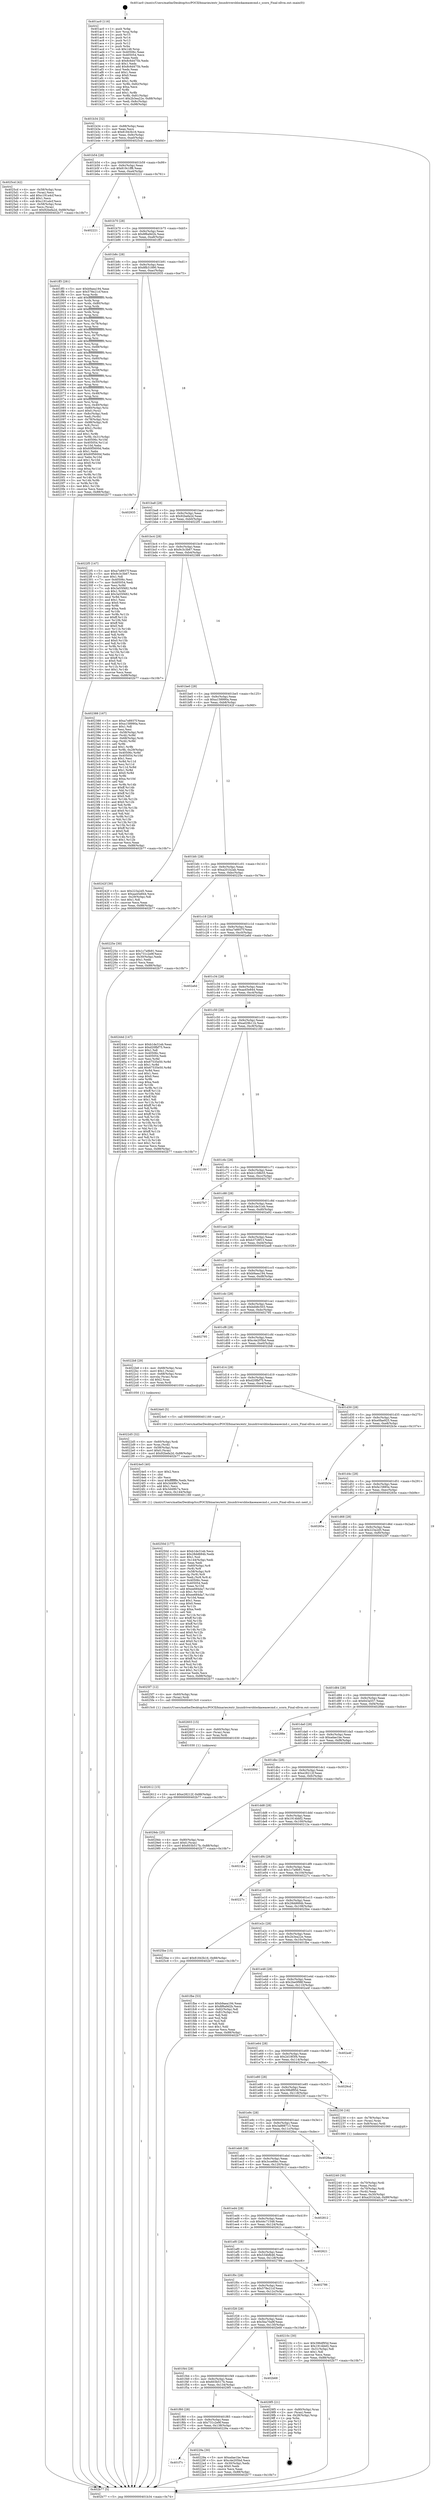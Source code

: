 digraph "0x401ac0" {
  label = "0x401ac0 (/mnt/c/Users/mathe/Desktop/tcc/POCII/binaries/extr_linuxdriversblockaoeaoecmd.c_scorn_Final-ollvm.out::main(0))"
  labelloc = "t"
  node[shape=record]

  Entry [label="",width=0.3,height=0.3,shape=circle,fillcolor=black,style=filled]
  "0x401b34" [label="{
     0x401b34 [32]\l
     | [instrs]\l
     &nbsp;&nbsp;0x401b34 \<+6\>: mov -0x88(%rbp),%eax\l
     &nbsp;&nbsp;0x401b3a \<+2\>: mov %eax,%ecx\l
     &nbsp;&nbsp;0x401b3c \<+6\>: sub $0x81843b16,%ecx\l
     &nbsp;&nbsp;0x401b42 \<+6\>: mov %eax,-0x9c(%rbp)\l
     &nbsp;&nbsp;0x401b48 \<+6\>: mov %ecx,-0xa0(%rbp)\l
     &nbsp;&nbsp;0x401b4e \<+6\>: je 00000000004025cd \<main+0xb0d\>\l
  }"]
  "0x4025cd" [label="{
     0x4025cd [42]\l
     | [instrs]\l
     &nbsp;&nbsp;0x4025cd \<+4\>: mov -0x58(%rbp),%rax\l
     &nbsp;&nbsp;0x4025d1 \<+2\>: mov (%rax),%ecx\l
     &nbsp;&nbsp;0x4025d3 \<+6\>: add $0xc191a4cf,%ecx\l
     &nbsp;&nbsp;0x4025d9 \<+3\>: add $0x1,%ecx\l
     &nbsp;&nbsp;0x4025dc \<+6\>: sub $0xc191a4cf,%ecx\l
     &nbsp;&nbsp;0x4025e2 \<+4\>: mov -0x58(%rbp),%rax\l
     &nbsp;&nbsp;0x4025e6 \<+2\>: mov %ecx,(%rax)\l
     &nbsp;&nbsp;0x4025e8 \<+10\>: movl $0x92befa2d,-0x88(%rbp)\l
     &nbsp;&nbsp;0x4025f2 \<+5\>: jmp 0000000000402b77 \<main+0x10b7\>\l
  }"]
  "0x401b54" [label="{
     0x401b54 [28]\l
     | [instrs]\l
     &nbsp;&nbsp;0x401b54 \<+5\>: jmp 0000000000401b59 \<main+0x99\>\l
     &nbsp;&nbsp;0x401b59 \<+6\>: mov -0x9c(%rbp),%eax\l
     &nbsp;&nbsp;0x401b5f \<+5\>: sub $0x819c1ff8,%eax\l
     &nbsp;&nbsp;0x401b64 \<+6\>: mov %eax,-0xa4(%rbp)\l
     &nbsp;&nbsp;0x401b6a \<+6\>: je 0000000000402221 \<main+0x761\>\l
  }"]
  Exit [label="",width=0.3,height=0.3,shape=circle,fillcolor=black,style=filled,peripheries=2]
  "0x402221" [label="{
     0x402221\l
  }", style=dashed]
  "0x401b70" [label="{
     0x401b70 [28]\l
     | [instrs]\l
     &nbsp;&nbsp;0x401b70 \<+5\>: jmp 0000000000401b75 \<main+0xb5\>\l
     &nbsp;&nbsp;0x401b75 \<+6\>: mov -0x9c(%rbp),%eax\l
     &nbsp;&nbsp;0x401b7b \<+5\>: sub $0x8f6a9d2b,%eax\l
     &nbsp;&nbsp;0x401b80 \<+6\>: mov %eax,-0xa8(%rbp)\l
     &nbsp;&nbsp;0x401b86 \<+6\>: je 0000000000401ff3 \<main+0x533\>\l
  }"]
  "0x402612" [label="{
     0x402612 [15]\l
     | [instrs]\l
     &nbsp;&nbsp;0x402612 \<+10\>: movl $0xe28212f,-0x88(%rbp)\l
     &nbsp;&nbsp;0x40261c \<+5\>: jmp 0000000000402b77 \<main+0x10b7\>\l
  }"]
  "0x401ff3" [label="{
     0x401ff3 [281]\l
     | [instrs]\l
     &nbsp;&nbsp;0x401ff3 \<+5\>: mov $0xb9aea194,%eax\l
     &nbsp;&nbsp;0x401ff8 \<+5\>: mov $0x578e21cf,%ecx\l
     &nbsp;&nbsp;0x401ffd \<+3\>: mov %rsp,%rdx\l
     &nbsp;&nbsp;0x402000 \<+4\>: add $0xfffffffffffffff0,%rdx\l
     &nbsp;&nbsp;0x402004 \<+3\>: mov %rdx,%rsp\l
     &nbsp;&nbsp;0x402007 \<+4\>: mov %rdx,-0x80(%rbp)\l
     &nbsp;&nbsp;0x40200b \<+3\>: mov %rsp,%rdx\l
     &nbsp;&nbsp;0x40200e \<+4\>: add $0xfffffffffffffff0,%rdx\l
     &nbsp;&nbsp;0x402012 \<+3\>: mov %rdx,%rsp\l
     &nbsp;&nbsp;0x402015 \<+3\>: mov %rsp,%rsi\l
     &nbsp;&nbsp;0x402018 \<+4\>: add $0xfffffffffffffff0,%rsi\l
     &nbsp;&nbsp;0x40201c \<+3\>: mov %rsi,%rsp\l
     &nbsp;&nbsp;0x40201f \<+4\>: mov %rsi,-0x78(%rbp)\l
     &nbsp;&nbsp;0x402023 \<+3\>: mov %rsp,%rsi\l
     &nbsp;&nbsp;0x402026 \<+4\>: add $0xfffffffffffffff0,%rsi\l
     &nbsp;&nbsp;0x40202a \<+3\>: mov %rsi,%rsp\l
     &nbsp;&nbsp;0x40202d \<+4\>: mov %rsi,-0x70(%rbp)\l
     &nbsp;&nbsp;0x402031 \<+3\>: mov %rsp,%rsi\l
     &nbsp;&nbsp;0x402034 \<+4\>: add $0xfffffffffffffff0,%rsi\l
     &nbsp;&nbsp;0x402038 \<+3\>: mov %rsi,%rsp\l
     &nbsp;&nbsp;0x40203b \<+4\>: mov %rsi,-0x68(%rbp)\l
     &nbsp;&nbsp;0x40203f \<+3\>: mov %rsp,%rsi\l
     &nbsp;&nbsp;0x402042 \<+4\>: add $0xfffffffffffffff0,%rsi\l
     &nbsp;&nbsp;0x402046 \<+3\>: mov %rsi,%rsp\l
     &nbsp;&nbsp;0x402049 \<+4\>: mov %rsi,-0x60(%rbp)\l
     &nbsp;&nbsp;0x40204d \<+3\>: mov %rsp,%rsi\l
     &nbsp;&nbsp;0x402050 \<+4\>: add $0xfffffffffffffff0,%rsi\l
     &nbsp;&nbsp;0x402054 \<+3\>: mov %rsi,%rsp\l
     &nbsp;&nbsp;0x402057 \<+4\>: mov %rsi,-0x58(%rbp)\l
     &nbsp;&nbsp;0x40205b \<+3\>: mov %rsp,%rsi\l
     &nbsp;&nbsp;0x40205e \<+4\>: add $0xfffffffffffffff0,%rsi\l
     &nbsp;&nbsp;0x402062 \<+3\>: mov %rsi,%rsp\l
     &nbsp;&nbsp;0x402065 \<+4\>: mov %rsi,-0x50(%rbp)\l
     &nbsp;&nbsp;0x402069 \<+3\>: mov %rsp,%rsi\l
     &nbsp;&nbsp;0x40206c \<+4\>: add $0xfffffffffffffff0,%rsi\l
     &nbsp;&nbsp;0x402070 \<+3\>: mov %rsi,%rsp\l
     &nbsp;&nbsp;0x402073 \<+4\>: mov %rsi,-0x48(%rbp)\l
     &nbsp;&nbsp;0x402077 \<+3\>: mov %rsp,%rsi\l
     &nbsp;&nbsp;0x40207a \<+4\>: add $0xfffffffffffffff0,%rsi\l
     &nbsp;&nbsp;0x40207e \<+3\>: mov %rsi,%rsp\l
     &nbsp;&nbsp;0x402081 \<+4\>: mov %rsi,-0x40(%rbp)\l
     &nbsp;&nbsp;0x402085 \<+4\>: mov -0x80(%rbp),%rsi\l
     &nbsp;&nbsp;0x402089 \<+6\>: movl $0x0,(%rsi)\l
     &nbsp;&nbsp;0x40208f \<+6\>: mov -0x8c(%rbp),%edi\l
     &nbsp;&nbsp;0x402095 \<+2\>: mov %edi,(%rdx)\l
     &nbsp;&nbsp;0x402097 \<+4\>: mov -0x78(%rbp),%rsi\l
     &nbsp;&nbsp;0x40209b \<+7\>: mov -0x98(%rbp),%r8\l
     &nbsp;&nbsp;0x4020a2 \<+3\>: mov %r8,(%rsi)\l
     &nbsp;&nbsp;0x4020a5 \<+3\>: cmpl $0x2,(%rdx)\l
     &nbsp;&nbsp;0x4020a8 \<+4\>: setne %r9b\l
     &nbsp;&nbsp;0x4020ac \<+4\>: and $0x1,%r9b\l
     &nbsp;&nbsp;0x4020b0 \<+4\>: mov %r9b,-0x31(%rbp)\l
     &nbsp;&nbsp;0x4020b4 \<+8\>: mov 0x40506c,%r10d\l
     &nbsp;&nbsp;0x4020bc \<+8\>: mov 0x405054,%r11d\l
     &nbsp;&nbsp;0x4020c4 \<+3\>: mov %r10d,%ebx\l
     &nbsp;&nbsp;0x4020c7 \<+6\>: sub $0x60f5600d,%ebx\l
     &nbsp;&nbsp;0x4020cd \<+3\>: sub $0x1,%ebx\l
     &nbsp;&nbsp;0x4020d0 \<+6\>: add $0x60f5600d,%ebx\l
     &nbsp;&nbsp;0x4020d6 \<+4\>: imul %ebx,%r10d\l
     &nbsp;&nbsp;0x4020da \<+4\>: and $0x1,%r10d\l
     &nbsp;&nbsp;0x4020de \<+4\>: cmp $0x0,%r10d\l
     &nbsp;&nbsp;0x4020e2 \<+4\>: sete %r9b\l
     &nbsp;&nbsp;0x4020e6 \<+4\>: cmp $0xa,%r11d\l
     &nbsp;&nbsp;0x4020ea \<+4\>: setl %r14b\l
     &nbsp;&nbsp;0x4020ee \<+3\>: mov %r9b,%r15b\l
     &nbsp;&nbsp;0x4020f1 \<+3\>: and %r14b,%r15b\l
     &nbsp;&nbsp;0x4020f4 \<+3\>: xor %r14b,%r9b\l
     &nbsp;&nbsp;0x4020f7 \<+3\>: or %r9b,%r15b\l
     &nbsp;&nbsp;0x4020fa \<+4\>: test $0x1,%r15b\l
     &nbsp;&nbsp;0x4020fe \<+3\>: cmovne %ecx,%eax\l
     &nbsp;&nbsp;0x402101 \<+6\>: mov %eax,-0x88(%rbp)\l
     &nbsp;&nbsp;0x402107 \<+5\>: jmp 0000000000402b77 \<main+0x10b7\>\l
  }"]
  "0x401b8c" [label="{
     0x401b8c [28]\l
     | [instrs]\l
     &nbsp;&nbsp;0x401b8c \<+5\>: jmp 0000000000401b91 \<main+0xd1\>\l
     &nbsp;&nbsp;0x401b91 \<+6\>: mov -0x9c(%rbp),%eax\l
     &nbsp;&nbsp;0x401b97 \<+5\>: sub $0x8fb31890,%eax\l
     &nbsp;&nbsp;0x401b9c \<+6\>: mov %eax,-0xac(%rbp)\l
     &nbsp;&nbsp;0x401ba2 \<+6\>: je 0000000000402935 \<main+0xe75\>\l
  }"]
  "0x402603" [label="{
     0x402603 [15]\l
     | [instrs]\l
     &nbsp;&nbsp;0x402603 \<+4\>: mov -0x60(%rbp),%rax\l
     &nbsp;&nbsp;0x402607 \<+3\>: mov (%rax),%rax\l
     &nbsp;&nbsp;0x40260a \<+3\>: mov %rax,%rdi\l
     &nbsp;&nbsp;0x40260d \<+5\>: call 0000000000401030 \<free@plt\>\l
     | [calls]\l
     &nbsp;&nbsp;0x401030 \{1\} (unknown)\l
  }"]
  "0x402935" [label="{
     0x402935\l
  }", style=dashed]
  "0x401ba8" [label="{
     0x401ba8 [28]\l
     | [instrs]\l
     &nbsp;&nbsp;0x401ba8 \<+5\>: jmp 0000000000401bad \<main+0xed\>\l
     &nbsp;&nbsp;0x401bad \<+6\>: mov -0x9c(%rbp),%eax\l
     &nbsp;&nbsp;0x401bb3 \<+5\>: sub $0x92befa2d,%eax\l
     &nbsp;&nbsp;0x401bb8 \<+6\>: mov %eax,-0xb0(%rbp)\l
     &nbsp;&nbsp;0x401bbe \<+6\>: je 00000000004022f5 \<main+0x835\>\l
  }"]
  "0x40250d" [label="{
     0x40250d [177]\l
     | [instrs]\l
     &nbsp;&nbsp;0x40250d \<+5\>: mov $0xb1de31eb,%ecx\l
     &nbsp;&nbsp;0x402512 \<+5\>: mov $0x28dd684b,%edx\l
     &nbsp;&nbsp;0x402517 \<+3\>: mov $0x1,%sil\l
     &nbsp;&nbsp;0x40251a \<+6\>: mov -0x144(%rbp),%edi\l
     &nbsp;&nbsp;0x402520 \<+3\>: imul %eax,%edi\l
     &nbsp;&nbsp;0x402523 \<+4\>: mov -0x60(%rbp),%r8\l
     &nbsp;&nbsp;0x402527 \<+3\>: mov (%r8),%r8\l
     &nbsp;&nbsp;0x40252a \<+4\>: mov -0x58(%rbp),%r9\l
     &nbsp;&nbsp;0x40252e \<+3\>: movslq (%r9),%r9\l
     &nbsp;&nbsp;0x402531 \<+4\>: mov %edi,(%r8,%r9,4)\l
     &nbsp;&nbsp;0x402535 \<+7\>: mov 0x40506c,%eax\l
     &nbsp;&nbsp;0x40253c \<+7\>: mov 0x405054,%edi\l
     &nbsp;&nbsp;0x402543 \<+3\>: mov %eax,%r10d\l
     &nbsp;&nbsp;0x402546 \<+7\>: add $0xee684da7,%r10d\l
     &nbsp;&nbsp;0x40254d \<+4\>: sub $0x1,%r10d\l
     &nbsp;&nbsp;0x402551 \<+7\>: sub $0xee684da7,%r10d\l
     &nbsp;&nbsp;0x402558 \<+4\>: imul %r10d,%eax\l
     &nbsp;&nbsp;0x40255c \<+3\>: and $0x1,%eax\l
     &nbsp;&nbsp;0x40255f \<+3\>: cmp $0x0,%eax\l
     &nbsp;&nbsp;0x402562 \<+4\>: sete %r11b\l
     &nbsp;&nbsp;0x402566 \<+3\>: cmp $0xa,%edi\l
     &nbsp;&nbsp;0x402569 \<+3\>: setl %bl\l
     &nbsp;&nbsp;0x40256c \<+3\>: mov %r11b,%r14b\l
     &nbsp;&nbsp;0x40256f \<+4\>: xor $0xff,%r14b\l
     &nbsp;&nbsp;0x402573 \<+3\>: mov %bl,%r15b\l
     &nbsp;&nbsp;0x402576 \<+4\>: xor $0xff,%r15b\l
     &nbsp;&nbsp;0x40257a \<+4\>: xor $0x0,%sil\l
     &nbsp;&nbsp;0x40257e \<+3\>: mov %r14b,%r12b\l
     &nbsp;&nbsp;0x402581 \<+4\>: and $0x0,%r12b\l
     &nbsp;&nbsp;0x402585 \<+3\>: and %sil,%r11b\l
     &nbsp;&nbsp;0x402588 \<+3\>: mov %r15b,%r13b\l
     &nbsp;&nbsp;0x40258b \<+4\>: and $0x0,%r13b\l
     &nbsp;&nbsp;0x40258f \<+3\>: and %sil,%bl\l
     &nbsp;&nbsp;0x402592 \<+3\>: or %r11b,%r12b\l
     &nbsp;&nbsp;0x402595 \<+3\>: or %bl,%r13b\l
     &nbsp;&nbsp;0x402598 \<+3\>: xor %r13b,%r12b\l
     &nbsp;&nbsp;0x40259b \<+3\>: or %r15b,%r14b\l
     &nbsp;&nbsp;0x40259e \<+4\>: xor $0xff,%r14b\l
     &nbsp;&nbsp;0x4025a2 \<+4\>: or $0x0,%sil\l
     &nbsp;&nbsp;0x4025a6 \<+3\>: and %sil,%r14b\l
     &nbsp;&nbsp;0x4025a9 \<+3\>: or %r14b,%r12b\l
     &nbsp;&nbsp;0x4025ac \<+4\>: test $0x1,%r12b\l
     &nbsp;&nbsp;0x4025b0 \<+3\>: cmovne %edx,%ecx\l
     &nbsp;&nbsp;0x4025b3 \<+6\>: mov %ecx,-0x88(%rbp)\l
     &nbsp;&nbsp;0x4025b9 \<+5\>: jmp 0000000000402b77 \<main+0x10b7\>\l
  }"]
  "0x4022f5" [label="{
     0x4022f5 [147]\l
     | [instrs]\l
     &nbsp;&nbsp;0x4022f5 \<+5\>: mov $0xa7e8937f,%eax\l
     &nbsp;&nbsp;0x4022fa \<+5\>: mov $0x9c3c3b67,%ecx\l
     &nbsp;&nbsp;0x4022ff \<+2\>: mov $0x1,%dl\l
     &nbsp;&nbsp;0x402301 \<+7\>: mov 0x40506c,%esi\l
     &nbsp;&nbsp;0x402308 \<+7\>: mov 0x405054,%edi\l
     &nbsp;&nbsp;0x40230f \<+3\>: mov %esi,%r8d\l
     &nbsp;&nbsp;0x402312 \<+7\>: sub $0x3a55f482,%r8d\l
     &nbsp;&nbsp;0x402319 \<+4\>: sub $0x1,%r8d\l
     &nbsp;&nbsp;0x40231d \<+7\>: add $0x3a55f482,%r8d\l
     &nbsp;&nbsp;0x402324 \<+4\>: imul %r8d,%esi\l
     &nbsp;&nbsp;0x402328 \<+3\>: and $0x1,%esi\l
     &nbsp;&nbsp;0x40232b \<+3\>: cmp $0x0,%esi\l
     &nbsp;&nbsp;0x40232e \<+4\>: sete %r9b\l
     &nbsp;&nbsp;0x402332 \<+3\>: cmp $0xa,%edi\l
     &nbsp;&nbsp;0x402335 \<+4\>: setl %r10b\l
     &nbsp;&nbsp;0x402339 \<+3\>: mov %r9b,%r11b\l
     &nbsp;&nbsp;0x40233c \<+4\>: xor $0xff,%r11b\l
     &nbsp;&nbsp;0x402340 \<+3\>: mov %r10b,%bl\l
     &nbsp;&nbsp;0x402343 \<+3\>: xor $0xff,%bl\l
     &nbsp;&nbsp;0x402346 \<+3\>: xor $0x0,%dl\l
     &nbsp;&nbsp;0x402349 \<+3\>: mov %r11b,%r14b\l
     &nbsp;&nbsp;0x40234c \<+4\>: and $0x0,%r14b\l
     &nbsp;&nbsp;0x402350 \<+3\>: and %dl,%r9b\l
     &nbsp;&nbsp;0x402353 \<+3\>: mov %bl,%r15b\l
     &nbsp;&nbsp;0x402356 \<+4\>: and $0x0,%r15b\l
     &nbsp;&nbsp;0x40235a \<+3\>: and %dl,%r10b\l
     &nbsp;&nbsp;0x40235d \<+3\>: or %r9b,%r14b\l
     &nbsp;&nbsp;0x402360 \<+3\>: or %r10b,%r15b\l
     &nbsp;&nbsp;0x402363 \<+3\>: xor %r15b,%r14b\l
     &nbsp;&nbsp;0x402366 \<+3\>: or %bl,%r11b\l
     &nbsp;&nbsp;0x402369 \<+4\>: xor $0xff,%r11b\l
     &nbsp;&nbsp;0x40236d \<+3\>: or $0x0,%dl\l
     &nbsp;&nbsp;0x402370 \<+3\>: and %dl,%r11b\l
     &nbsp;&nbsp;0x402373 \<+3\>: or %r11b,%r14b\l
     &nbsp;&nbsp;0x402376 \<+4\>: test $0x1,%r14b\l
     &nbsp;&nbsp;0x40237a \<+3\>: cmovne %ecx,%eax\l
     &nbsp;&nbsp;0x40237d \<+6\>: mov %eax,-0x88(%rbp)\l
     &nbsp;&nbsp;0x402383 \<+5\>: jmp 0000000000402b77 \<main+0x10b7\>\l
  }"]
  "0x401bc4" [label="{
     0x401bc4 [28]\l
     | [instrs]\l
     &nbsp;&nbsp;0x401bc4 \<+5\>: jmp 0000000000401bc9 \<main+0x109\>\l
     &nbsp;&nbsp;0x401bc9 \<+6\>: mov -0x9c(%rbp),%eax\l
     &nbsp;&nbsp;0x401bcf \<+5\>: sub $0x9c3c3b67,%eax\l
     &nbsp;&nbsp;0x401bd4 \<+6\>: mov %eax,-0xb4(%rbp)\l
     &nbsp;&nbsp;0x401bda \<+6\>: je 0000000000402388 \<main+0x8c8\>\l
  }"]
  "0x4024e5" [label="{
     0x4024e5 [40]\l
     | [instrs]\l
     &nbsp;&nbsp;0x4024e5 \<+5\>: mov $0x2,%ecx\l
     &nbsp;&nbsp;0x4024ea \<+1\>: cltd\l
     &nbsp;&nbsp;0x4024eb \<+2\>: idiv %ecx\l
     &nbsp;&nbsp;0x4024ed \<+6\>: imul $0xfffffffe,%edx,%ecx\l
     &nbsp;&nbsp;0x4024f3 \<+6\>: add $0x3d49fc7a,%ecx\l
     &nbsp;&nbsp;0x4024f9 \<+3\>: add $0x1,%ecx\l
     &nbsp;&nbsp;0x4024fc \<+6\>: sub $0x3d49fc7a,%ecx\l
     &nbsp;&nbsp;0x402502 \<+6\>: mov %ecx,-0x144(%rbp)\l
     &nbsp;&nbsp;0x402508 \<+5\>: call 0000000000401160 \<next_i\>\l
     | [calls]\l
     &nbsp;&nbsp;0x401160 \{1\} (/mnt/c/Users/mathe/Desktop/tcc/POCII/binaries/extr_linuxdriversblockaoeaoecmd.c_scorn_Final-ollvm.out::next_i)\l
  }"]
  "0x402388" [label="{
     0x402388 [167]\l
     | [instrs]\l
     &nbsp;&nbsp;0x402388 \<+5\>: mov $0xa7e8937f,%eax\l
     &nbsp;&nbsp;0x40238d \<+5\>: mov $0xa158990a,%ecx\l
     &nbsp;&nbsp;0x402392 \<+2\>: mov $0x1,%dl\l
     &nbsp;&nbsp;0x402394 \<+2\>: xor %esi,%esi\l
     &nbsp;&nbsp;0x402396 \<+4\>: mov -0x58(%rbp),%rdi\l
     &nbsp;&nbsp;0x40239a \<+3\>: mov (%rdi),%r8d\l
     &nbsp;&nbsp;0x40239d \<+4\>: mov -0x68(%rbp),%rdi\l
     &nbsp;&nbsp;0x4023a1 \<+3\>: cmp (%rdi),%r8d\l
     &nbsp;&nbsp;0x4023a4 \<+4\>: setl %r9b\l
     &nbsp;&nbsp;0x4023a8 \<+4\>: and $0x1,%r9b\l
     &nbsp;&nbsp;0x4023ac \<+4\>: mov %r9b,-0x29(%rbp)\l
     &nbsp;&nbsp;0x4023b0 \<+8\>: mov 0x40506c,%r8d\l
     &nbsp;&nbsp;0x4023b8 \<+8\>: mov 0x405054,%r10d\l
     &nbsp;&nbsp;0x4023c0 \<+3\>: sub $0x1,%esi\l
     &nbsp;&nbsp;0x4023c3 \<+3\>: mov %r8d,%r11d\l
     &nbsp;&nbsp;0x4023c6 \<+3\>: add %esi,%r11d\l
     &nbsp;&nbsp;0x4023c9 \<+4\>: imul %r11d,%r8d\l
     &nbsp;&nbsp;0x4023cd \<+4\>: and $0x1,%r8d\l
     &nbsp;&nbsp;0x4023d1 \<+4\>: cmp $0x0,%r8d\l
     &nbsp;&nbsp;0x4023d5 \<+4\>: sete %r9b\l
     &nbsp;&nbsp;0x4023d9 \<+4\>: cmp $0xa,%r10d\l
     &nbsp;&nbsp;0x4023dd \<+3\>: setl %bl\l
     &nbsp;&nbsp;0x4023e0 \<+3\>: mov %r9b,%r14b\l
     &nbsp;&nbsp;0x4023e3 \<+4\>: xor $0xff,%r14b\l
     &nbsp;&nbsp;0x4023e7 \<+3\>: mov %bl,%r15b\l
     &nbsp;&nbsp;0x4023ea \<+4\>: xor $0xff,%r15b\l
     &nbsp;&nbsp;0x4023ee \<+3\>: xor $0x0,%dl\l
     &nbsp;&nbsp;0x4023f1 \<+3\>: mov %r14b,%r12b\l
     &nbsp;&nbsp;0x4023f4 \<+4\>: and $0x0,%r12b\l
     &nbsp;&nbsp;0x4023f8 \<+3\>: and %dl,%r9b\l
     &nbsp;&nbsp;0x4023fb \<+3\>: mov %r15b,%r13b\l
     &nbsp;&nbsp;0x4023fe \<+4\>: and $0x0,%r13b\l
     &nbsp;&nbsp;0x402402 \<+2\>: and %dl,%bl\l
     &nbsp;&nbsp;0x402404 \<+3\>: or %r9b,%r12b\l
     &nbsp;&nbsp;0x402407 \<+3\>: or %bl,%r13b\l
     &nbsp;&nbsp;0x40240a \<+3\>: xor %r13b,%r12b\l
     &nbsp;&nbsp;0x40240d \<+3\>: or %r15b,%r14b\l
     &nbsp;&nbsp;0x402410 \<+4\>: xor $0xff,%r14b\l
     &nbsp;&nbsp;0x402414 \<+3\>: or $0x0,%dl\l
     &nbsp;&nbsp;0x402417 \<+3\>: and %dl,%r14b\l
     &nbsp;&nbsp;0x40241a \<+3\>: or %r14b,%r12b\l
     &nbsp;&nbsp;0x40241d \<+4\>: test $0x1,%r12b\l
     &nbsp;&nbsp;0x402421 \<+3\>: cmovne %ecx,%eax\l
     &nbsp;&nbsp;0x402424 \<+6\>: mov %eax,-0x88(%rbp)\l
     &nbsp;&nbsp;0x40242a \<+5\>: jmp 0000000000402b77 \<main+0x10b7\>\l
  }"]
  "0x401be0" [label="{
     0x401be0 [28]\l
     | [instrs]\l
     &nbsp;&nbsp;0x401be0 \<+5\>: jmp 0000000000401be5 \<main+0x125\>\l
     &nbsp;&nbsp;0x401be5 \<+6\>: mov -0x9c(%rbp),%eax\l
     &nbsp;&nbsp;0x401beb \<+5\>: sub $0xa158990a,%eax\l
     &nbsp;&nbsp;0x401bf0 \<+6\>: mov %eax,-0xb8(%rbp)\l
     &nbsp;&nbsp;0x401bf6 \<+6\>: je 000000000040242f \<main+0x96f\>\l
  }"]
  "0x4022d5" [label="{
     0x4022d5 [32]\l
     | [instrs]\l
     &nbsp;&nbsp;0x4022d5 \<+4\>: mov -0x60(%rbp),%rdi\l
     &nbsp;&nbsp;0x4022d9 \<+3\>: mov %rax,(%rdi)\l
     &nbsp;&nbsp;0x4022dc \<+4\>: mov -0x58(%rbp),%rax\l
     &nbsp;&nbsp;0x4022e0 \<+6\>: movl $0x0,(%rax)\l
     &nbsp;&nbsp;0x4022e6 \<+10\>: movl $0x92befa2d,-0x88(%rbp)\l
     &nbsp;&nbsp;0x4022f0 \<+5\>: jmp 0000000000402b77 \<main+0x10b7\>\l
  }"]
  "0x40242f" [label="{
     0x40242f [30]\l
     | [instrs]\l
     &nbsp;&nbsp;0x40242f \<+5\>: mov $0x223a2d5,%eax\l
     &nbsp;&nbsp;0x402434 \<+5\>: mov $0xaa45e844,%ecx\l
     &nbsp;&nbsp;0x402439 \<+3\>: mov -0x29(%rbp),%dl\l
     &nbsp;&nbsp;0x40243c \<+3\>: test $0x1,%dl\l
     &nbsp;&nbsp;0x40243f \<+3\>: cmovne %ecx,%eax\l
     &nbsp;&nbsp;0x402442 \<+6\>: mov %eax,-0x88(%rbp)\l
     &nbsp;&nbsp;0x402448 \<+5\>: jmp 0000000000402b77 \<main+0x10b7\>\l
  }"]
  "0x401bfc" [label="{
     0x401bfc [28]\l
     | [instrs]\l
     &nbsp;&nbsp;0x401bfc \<+5\>: jmp 0000000000401c01 \<main+0x141\>\l
     &nbsp;&nbsp;0x401c01 \<+6\>: mov -0x9c(%rbp),%eax\l
     &nbsp;&nbsp;0x401c07 \<+5\>: sub $0xa201b2ab,%eax\l
     &nbsp;&nbsp;0x401c0c \<+6\>: mov %eax,-0xbc(%rbp)\l
     &nbsp;&nbsp;0x401c12 \<+6\>: je 000000000040225e \<main+0x79e\>\l
  }"]
  "0x401f7c" [label="{
     0x401f7c\l
  }", style=dashed]
  "0x40225e" [label="{
     0x40225e [30]\l
     | [instrs]\l
     &nbsp;&nbsp;0x40225e \<+5\>: mov $0x1c7a9b91,%eax\l
     &nbsp;&nbsp;0x402263 \<+5\>: mov $0x731c2e9f,%ecx\l
     &nbsp;&nbsp;0x402268 \<+3\>: mov -0x30(%rbp),%edx\l
     &nbsp;&nbsp;0x40226b \<+3\>: cmp $0x1,%edx\l
     &nbsp;&nbsp;0x40226e \<+3\>: cmovl %ecx,%eax\l
     &nbsp;&nbsp;0x402271 \<+6\>: mov %eax,-0x88(%rbp)\l
     &nbsp;&nbsp;0x402277 \<+5\>: jmp 0000000000402b77 \<main+0x10b7\>\l
  }"]
  "0x401c18" [label="{
     0x401c18 [28]\l
     | [instrs]\l
     &nbsp;&nbsp;0x401c18 \<+5\>: jmp 0000000000401c1d \<main+0x15d\>\l
     &nbsp;&nbsp;0x401c1d \<+6\>: mov -0x9c(%rbp),%eax\l
     &nbsp;&nbsp;0x401c23 \<+5\>: sub $0xa7e8937f,%eax\l
     &nbsp;&nbsp;0x401c28 \<+6\>: mov %eax,-0xc0(%rbp)\l
     &nbsp;&nbsp;0x401c2e \<+6\>: je 0000000000402a6d \<main+0xfad\>\l
  }"]
  "0x40229a" [label="{
     0x40229a [30]\l
     | [instrs]\l
     &nbsp;&nbsp;0x40229a \<+5\>: mov $0xadae1be,%eax\l
     &nbsp;&nbsp;0x40229f \<+5\>: mov $0xc4e205bd,%ecx\l
     &nbsp;&nbsp;0x4022a4 \<+3\>: mov -0x30(%rbp),%edx\l
     &nbsp;&nbsp;0x4022a7 \<+3\>: cmp $0x0,%edx\l
     &nbsp;&nbsp;0x4022aa \<+3\>: cmove %ecx,%eax\l
     &nbsp;&nbsp;0x4022ad \<+6\>: mov %eax,-0x88(%rbp)\l
     &nbsp;&nbsp;0x4022b3 \<+5\>: jmp 0000000000402b77 \<main+0x10b7\>\l
  }"]
  "0x402a6d" [label="{
     0x402a6d\l
  }", style=dashed]
  "0x401c34" [label="{
     0x401c34 [28]\l
     | [instrs]\l
     &nbsp;&nbsp;0x401c34 \<+5\>: jmp 0000000000401c39 \<main+0x179\>\l
     &nbsp;&nbsp;0x401c39 \<+6\>: mov -0x9c(%rbp),%eax\l
     &nbsp;&nbsp;0x401c3f \<+5\>: sub $0xaa45e844,%eax\l
     &nbsp;&nbsp;0x401c44 \<+6\>: mov %eax,-0xc4(%rbp)\l
     &nbsp;&nbsp;0x401c4a \<+6\>: je 000000000040244d \<main+0x98d\>\l
  }"]
  "0x401f60" [label="{
     0x401f60 [28]\l
     | [instrs]\l
     &nbsp;&nbsp;0x401f60 \<+5\>: jmp 0000000000401f65 \<main+0x4a5\>\l
     &nbsp;&nbsp;0x401f65 \<+6\>: mov -0x9c(%rbp),%eax\l
     &nbsp;&nbsp;0x401f6b \<+5\>: sub $0x731c2e9f,%eax\l
     &nbsp;&nbsp;0x401f70 \<+6\>: mov %eax,-0x138(%rbp)\l
     &nbsp;&nbsp;0x401f76 \<+6\>: je 000000000040229a \<main+0x7da\>\l
  }"]
  "0x40244d" [label="{
     0x40244d [147]\l
     | [instrs]\l
     &nbsp;&nbsp;0x40244d \<+5\>: mov $0xb1de31eb,%eax\l
     &nbsp;&nbsp;0x402452 \<+5\>: mov $0xd20fbf75,%ecx\l
     &nbsp;&nbsp;0x402457 \<+2\>: mov $0x1,%dl\l
     &nbsp;&nbsp;0x402459 \<+7\>: mov 0x40506c,%esi\l
     &nbsp;&nbsp;0x402460 \<+7\>: mov 0x405054,%edi\l
     &nbsp;&nbsp;0x402467 \<+3\>: mov %esi,%r8d\l
     &nbsp;&nbsp;0x40246a \<+7\>: sub $0x67535e50,%r8d\l
     &nbsp;&nbsp;0x402471 \<+4\>: sub $0x1,%r8d\l
     &nbsp;&nbsp;0x402475 \<+7\>: add $0x67535e50,%r8d\l
     &nbsp;&nbsp;0x40247c \<+4\>: imul %r8d,%esi\l
     &nbsp;&nbsp;0x402480 \<+3\>: and $0x1,%esi\l
     &nbsp;&nbsp;0x402483 \<+3\>: cmp $0x0,%esi\l
     &nbsp;&nbsp;0x402486 \<+4\>: sete %r9b\l
     &nbsp;&nbsp;0x40248a \<+3\>: cmp $0xa,%edi\l
     &nbsp;&nbsp;0x40248d \<+4\>: setl %r10b\l
     &nbsp;&nbsp;0x402491 \<+3\>: mov %r9b,%r11b\l
     &nbsp;&nbsp;0x402494 \<+4\>: xor $0xff,%r11b\l
     &nbsp;&nbsp;0x402498 \<+3\>: mov %r10b,%bl\l
     &nbsp;&nbsp;0x40249b \<+3\>: xor $0xff,%bl\l
     &nbsp;&nbsp;0x40249e \<+3\>: xor $0x1,%dl\l
     &nbsp;&nbsp;0x4024a1 \<+3\>: mov %r11b,%r14b\l
     &nbsp;&nbsp;0x4024a4 \<+4\>: and $0xff,%r14b\l
     &nbsp;&nbsp;0x4024a8 \<+3\>: and %dl,%r9b\l
     &nbsp;&nbsp;0x4024ab \<+3\>: mov %bl,%r15b\l
     &nbsp;&nbsp;0x4024ae \<+4\>: and $0xff,%r15b\l
     &nbsp;&nbsp;0x4024b2 \<+3\>: and %dl,%r10b\l
     &nbsp;&nbsp;0x4024b5 \<+3\>: or %r9b,%r14b\l
     &nbsp;&nbsp;0x4024b8 \<+3\>: or %r10b,%r15b\l
     &nbsp;&nbsp;0x4024bb \<+3\>: xor %r15b,%r14b\l
     &nbsp;&nbsp;0x4024be \<+3\>: or %bl,%r11b\l
     &nbsp;&nbsp;0x4024c1 \<+4\>: xor $0xff,%r11b\l
     &nbsp;&nbsp;0x4024c5 \<+3\>: or $0x1,%dl\l
     &nbsp;&nbsp;0x4024c8 \<+3\>: and %dl,%r11b\l
     &nbsp;&nbsp;0x4024cb \<+3\>: or %r11b,%r14b\l
     &nbsp;&nbsp;0x4024ce \<+4\>: test $0x1,%r14b\l
     &nbsp;&nbsp;0x4024d2 \<+3\>: cmovne %ecx,%eax\l
     &nbsp;&nbsp;0x4024d5 \<+6\>: mov %eax,-0x88(%rbp)\l
     &nbsp;&nbsp;0x4024db \<+5\>: jmp 0000000000402b77 \<main+0x10b7\>\l
  }"]
  "0x401c50" [label="{
     0x401c50 [28]\l
     | [instrs]\l
     &nbsp;&nbsp;0x401c50 \<+5\>: jmp 0000000000401c55 \<main+0x195\>\l
     &nbsp;&nbsp;0x401c55 \<+6\>: mov -0x9c(%rbp),%eax\l
     &nbsp;&nbsp;0x401c5b \<+5\>: sub $0xad29b11b,%eax\l
     &nbsp;&nbsp;0x401c60 \<+6\>: mov %eax,-0xc8(%rbp)\l
     &nbsp;&nbsp;0x401c66 \<+6\>: je 0000000000402185 \<main+0x6c5\>\l
  }"]
  "0x4029f5" [label="{
     0x4029f5 [21]\l
     | [instrs]\l
     &nbsp;&nbsp;0x4029f5 \<+4\>: mov -0x80(%rbp),%rax\l
     &nbsp;&nbsp;0x4029f9 \<+2\>: mov (%rax),%eax\l
     &nbsp;&nbsp;0x4029fb \<+4\>: lea -0x28(%rbp),%rsp\l
     &nbsp;&nbsp;0x4029ff \<+1\>: pop %rbx\l
     &nbsp;&nbsp;0x402a00 \<+2\>: pop %r12\l
     &nbsp;&nbsp;0x402a02 \<+2\>: pop %r13\l
     &nbsp;&nbsp;0x402a04 \<+2\>: pop %r14\l
     &nbsp;&nbsp;0x402a06 \<+2\>: pop %r15\l
     &nbsp;&nbsp;0x402a08 \<+1\>: pop %rbp\l
     &nbsp;&nbsp;0x402a09 \<+1\>: ret\l
  }"]
  "0x402185" [label="{
     0x402185\l
  }", style=dashed]
  "0x401c6c" [label="{
     0x401c6c [28]\l
     | [instrs]\l
     &nbsp;&nbsp;0x401c6c \<+5\>: jmp 0000000000401c71 \<main+0x1b1\>\l
     &nbsp;&nbsp;0x401c71 \<+6\>: mov -0x9c(%rbp),%eax\l
     &nbsp;&nbsp;0x401c77 \<+5\>: sub $0xb1c58b55,%eax\l
     &nbsp;&nbsp;0x401c7c \<+6\>: mov %eax,-0xcc(%rbp)\l
     &nbsp;&nbsp;0x401c82 \<+6\>: je 00000000004027b7 \<main+0xcf7\>\l
  }"]
  "0x401f44" [label="{
     0x401f44 [28]\l
     | [instrs]\l
     &nbsp;&nbsp;0x401f44 \<+5\>: jmp 0000000000401f49 \<main+0x489\>\l
     &nbsp;&nbsp;0x401f49 \<+6\>: mov -0x9c(%rbp),%eax\l
     &nbsp;&nbsp;0x401f4f \<+5\>: sub $0x603b517b,%eax\l
     &nbsp;&nbsp;0x401f54 \<+6\>: mov %eax,-0x134(%rbp)\l
     &nbsp;&nbsp;0x401f5a \<+6\>: je 00000000004029f5 \<main+0xf35\>\l
  }"]
  "0x4027b7" [label="{
     0x4027b7\l
  }", style=dashed]
  "0x401c88" [label="{
     0x401c88 [28]\l
     | [instrs]\l
     &nbsp;&nbsp;0x401c88 \<+5\>: jmp 0000000000401c8d \<main+0x1cd\>\l
     &nbsp;&nbsp;0x401c8d \<+6\>: mov -0x9c(%rbp),%eax\l
     &nbsp;&nbsp;0x401c93 \<+5\>: sub $0xb1de31eb,%eax\l
     &nbsp;&nbsp;0x401c98 \<+6\>: mov %eax,-0xd0(%rbp)\l
     &nbsp;&nbsp;0x401c9e \<+6\>: je 0000000000402a92 \<main+0xfd2\>\l
  }"]
  "0x402b68" [label="{
     0x402b68\l
  }", style=dashed]
  "0x402a92" [label="{
     0x402a92\l
  }", style=dashed]
  "0x401ca4" [label="{
     0x401ca4 [28]\l
     | [instrs]\l
     &nbsp;&nbsp;0x401ca4 \<+5\>: jmp 0000000000401ca9 \<main+0x1e9\>\l
     &nbsp;&nbsp;0x401ca9 \<+6\>: mov -0x9c(%rbp),%eax\l
     &nbsp;&nbsp;0x401caf \<+5\>: sub $0xb3728f13,%eax\l
     &nbsp;&nbsp;0x401cb4 \<+6\>: mov %eax,-0xd4(%rbp)\l
     &nbsp;&nbsp;0x401cba \<+6\>: je 0000000000402ae8 \<main+0x1028\>\l
  }"]
  "0x402240" [label="{
     0x402240 [30]\l
     | [instrs]\l
     &nbsp;&nbsp;0x402240 \<+4\>: mov -0x70(%rbp),%rdi\l
     &nbsp;&nbsp;0x402244 \<+2\>: mov %eax,(%rdi)\l
     &nbsp;&nbsp;0x402246 \<+4\>: mov -0x70(%rbp),%rdi\l
     &nbsp;&nbsp;0x40224a \<+2\>: mov (%rdi),%eax\l
     &nbsp;&nbsp;0x40224c \<+3\>: mov %eax,-0x30(%rbp)\l
     &nbsp;&nbsp;0x40224f \<+10\>: movl $0xa201b2ab,-0x88(%rbp)\l
     &nbsp;&nbsp;0x402259 \<+5\>: jmp 0000000000402b77 \<main+0x10b7\>\l
  }"]
  "0x402ae8" [label="{
     0x402ae8\l
  }", style=dashed]
  "0x401cc0" [label="{
     0x401cc0 [28]\l
     | [instrs]\l
     &nbsp;&nbsp;0x401cc0 \<+5\>: jmp 0000000000401cc5 \<main+0x205\>\l
     &nbsp;&nbsp;0x401cc5 \<+6\>: mov -0x9c(%rbp),%eax\l
     &nbsp;&nbsp;0x401ccb \<+5\>: sub $0xb9aea194,%eax\l
     &nbsp;&nbsp;0x401cd0 \<+6\>: mov %eax,-0xd8(%rbp)\l
     &nbsp;&nbsp;0x401cd6 \<+6\>: je 0000000000402a0a \<main+0xf4a\>\l
  }"]
  "0x401f28" [label="{
     0x401f28 [28]\l
     | [instrs]\l
     &nbsp;&nbsp;0x401f28 \<+5\>: jmp 0000000000401f2d \<main+0x46d\>\l
     &nbsp;&nbsp;0x401f2d \<+6\>: mov -0x9c(%rbp),%eax\l
     &nbsp;&nbsp;0x401f33 \<+5\>: sub $0x5ba70a9f,%eax\l
     &nbsp;&nbsp;0x401f38 \<+6\>: mov %eax,-0x130(%rbp)\l
     &nbsp;&nbsp;0x401f3e \<+6\>: je 0000000000402b68 \<main+0x10a8\>\l
  }"]
  "0x402a0a" [label="{
     0x402a0a\l
  }", style=dashed]
  "0x401cdc" [label="{
     0x401cdc [28]\l
     | [instrs]\l
     &nbsp;&nbsp;0x401cdc \<+5\>: jmp 0000000000401ce1 \<main+0x221\>\l
     &nbsp;&nbsp;0x401ce1 \<+6\>: mov -0x9c(%rbp),%eax\l
     &nbsp;&nbsp;0x401ce7 \<+5\>: sub $0xbd48c503,%eax\l
     &nbsp;&nbsp;0x401cec \<+6\>: mov %eax,-0xdc(%rbp)\l
     &nbsp;&nbsp;0x401cf2 \<+6\>: je 0000000000402795 \<main+0xcd5\>\l
  }"]
  "0x40210c" [label="{
     0x40210c [30]\l
     | [instrs]\l
     &nbsp;&nbsp;0x40210c \<+5\>: mov $0x396df95d,%eax\l
     &nbsp;&nbsp;0x402111 \<+5\>: mov $0x1914bbf2,%ecx\l
     &nbsp;&nbsp;0x402116 \<+3\>: mov -0x31(%rbp),%dl\l
     &nbsp;&nbsp;0x402119 \<+3\>: test $0x1,%dl\l
     &nbsp;&nbsp;0x40211c \<+3\>: cmovne %ecx,%eax\l
     &nbsp;&nbsp;0x40211f \<+6\>: mov %eax,-0x88(%rbp)\l
     &nbsp;&nbsp;0x402125 \<+5\>: jmp 0000000000402b77 \<main+0x10b7\>\l
  }"]
  "0x402795" [label="{
     0x402795\l
  }", style=dashed]
  "0x401cf8" [label="{
     0x401cf8 [28]\l
     | [instrs]\l
     &nbsp;&nbsp;0x401cf8 \<+5\>: jmp 0000000000401cfd \<main+0x23d\>\l
     &nbsp;&nbsp;0x401cfd \<+6\>: mov -0x9c(%rbp),%eax\l
     &nbsp;&nbsp;0x401d03 \<+5\>: sub $0xc4e205bd,%eax\l
     &nbsp;&nbsp;0x401d08 \<+6\>: mov %eax,-0xe0(%rbp)\l
     &nbsp;&nbsp;0x401d0e \<+6\>: je 00000000004022b8 \<main+0x7f8\>\l
  }"]
  "0x401f0c" [label="{
     0x401f0c [28]\l
     | [instrs]\l
     &nbsp;&nbsp;0x401f0c \<+5\>: jmp 0000000000401f11 \<main+0x451\>\l
     &nbsp;&nbsp;0x401f11 \<+6\>: mov -0x9c(%rbp),%eax\l
     &nbsp;&nbsp;0x401f17 \<+5\>: sub $0x578e21cf,%eax\l
     &nbsp;&nbsp;0x401f1c \<+6\>: mov %eax,-0x12c(%rbp)\l
     &nbsp;&nbsp;0x401f22 \<+6\>: je 000000000040210c \<main+0x64c\>\l
  }"]
  "0x4022b8" [label="{
     0x4022b8 [29]\l
     | [instrs]\l
     &nbsp;&nbsp;0x4022b8 \<+4\>: mov -0x68(%rbp),%rax\l
     &nbsp;&nbsp;0x4022bc \<+6\>: movl $0x1,(%rax)\l
     &nbsp;&nbsp;0x4022c2 \<+4\>: mov -0x68(%rbp),%rax\l
     &nbsp;&nbsp;0x4022c6 \<+3\>: movslq (%rax),%rax\l
     &nbsp;&nbsp;0x4022c9 \<+4\>: shl $0x2,%rax\l
     &nbsp;&nbsp;0x4022cd \<+3\>: mov %rax,%rdi\l
     &nbsp;&nbsp;0x4022d0 \<+5\>: call 0000000000401050 \<malloc@plt\>\l
     | [calls]\l
     &nbsp;&nbsp;0x401050 \{1\} (unknown)\l
  }"]
  "0x401d14" [label="{
     0x401d14 [28]\l
     | [instrs]\l
     &nbsp;&nbsp;0x401d14 \<+5\>: jmp 0000000000401d19 \<main+0x259\>\l
     &nbsp;&nbsp;0x401d19 \<+6\>: mov -0x9c(%rbp),%eax\l
     &nbsp;&nbsp;0x401d1f \<+5\>: sub $0xd20fbf75,%eax\l
     &nbsp;&nbsp;0x401d24 \<+6\>: mov %eax,-0xe4(%rbp)\l
     &nbsp;&nbsp;0x401d2a \<+6\>: je 00000000004024e0 \<main+0xa20\>\l
  }"]
  "0x402786" [label="{
     0x402786\l
  }", style=dashed]
  "0x4024e0" [label="{
     0x4024e0 [5]\l
     | [instrs]\l
     &nbsp;&nbsp;0x4024e0 \<+5\>: call 0000000000401160 \<next_i\>\l
     | [calls]\l
     &nbsp;&nbsp;0x401160 \{1\} (/mnt/c/Users/mathe/Desktop/tcc/POCII/binaries/extr_linuxdriversblockaoeaoecmd.c_scorn_Final-ollvm.out::next_i)\l
  }"]
  "0x401d30" [label="{
     0x401d30 [28]\l
     | [instrs]\l
     &nbsp;&nbsp;0x401d30 \<+5\>: jmp 0000000000401d35 \<main+0x275\>\l
     &nbsp;&nbsp;0x401d35 \<+6\>: mov -0x9c(%rbp),%eax\l
     &nbsp;&nbsp;0x401d3b \<+5\>: sub $0xe0fae925,%eax\l
     &nbsp;&nbsp;0x401d40 \<+6\>: mov %eax,-0xe8(%rbp)\l
     &nbsp;&nbsp;0x401d46 \<+6\>: je 0000000000402b3e \<main+0x107e\>\l
  }"]
  "0x401ef0" [label="{
     0x401ef0 [28]\l
     | [instrs]\l
     &nbsp;&nbsp;0x401ef0 \<+5\>: jmp 0000000000401ef5 \<main+0x435\>\l
     &nbsp;&nbsp;0x401ef5 \<+6\>: mov -0x9c(%rbp),%eax\l
     &nbsp;&nbsp;0x401efb \<+5\>: sub $0x534bfb46,%eax\l
     &nbsp;&nbsp;0x401f00 \<+6\>: mov %eax,-0x128(%rbp)\l
     &nbsp;&nbsp;0x401f06 \<+6\>: je 0000000000402786 \<main+0xcc6\>\l
  }"]
  "0x402b3e" [label="{
     0x402b3e\l
  }", style=dashed]
  "0x401d4c" [label="{
     0x401d4c [28]\l
     | [instrs]\l
     &nbsp;&nbsp;0x401d4c \<+5\>: jmp 0000000000401d51 \<main+0x291\>\l
     &nbsp;&nbsp;0x401d51 \<+6\>: mov -0x9c(%rbp),%eax\l
     &nbsp;&nbsp;0x401d57 \<+5\>: sub $0xfa15885e,%eax\l
     &nbsp;&nbsp;0x401d5c \<+6\>: mov %eax,-0xec(%rbp)\l
     &nbsp;&nbsp;0x401d62 \<+6\>: je 000000000040265e \<main+0xb9e\>\l
  }"]
  "0x402621" [label="{
     0x402621\l
  }", style=dashed]
  "0x40265e" [label="{
     0x40265e\l
  }", style=dashed]
  "0x401d68" [label="{
     0x401d68 [28]\l
     | [instrs]\l
     &nbsp;&nbsp;0x401d68 \<+5\>: jmp 0000000000401d6d \<main+0x2ad\>\l
     &nbsp;&nbsp;0x401d6d \<+6\>: mov -0x9c(%rbp),%eax\l
     &nbsp;&nbsp;0x401d73 \<+5\>: sub $0x223a2d5,%eax\l
     &nbsp;&nbsp;0x401d78 \<+6\>: mov %eax,-0xf0(%rbp)\l
     &nbsp;&nbsp;0x401d7e \<+6\>: je 00000000004025f7 \<main+0xb37\>\l
  }"]
  "0x401ed4" [label="{
     0x401ed4 [28]\l
     | [instrs]\l
     &nbsp;&nbsp;0x401ed4 \<+5\>: jmp 0000000000401ed9 \<main+0x419\>\l
     &nbsp;&nbsp;0x401ed9 \<+6\>: mov -0x9c(%rbp),%eax\l
     &nbsp;&nbsp;0x401edf \<+5\>: sub $0x44c71548,%eax\l
     &nbsp;&nbsp;0x401ee4 \<+6\>: mov %eax,-0x124(%rbp)\l
     &nbsp;&nbsp;0x401eea \<+6\>: je 0000000000402621 \<main+0xb61\>\l
  }"]
  "0x4025f7" [label="{
     0x4025f7 [12]\l
     | [instrs]\l
     &nbsp;&nbsp;0x4025f7 \<+4\>: mov -0x60(%rbp),%rax\l
     &nbsp;&nbsp;0x4025fb \<+3\>: mov (%rax),%rdi\l
     &nbsp;&nbsp;0x4025fe \<+5\>: call 00000000004015c0 \<scorn\>\l
     | [calls]\l
     &nbsp;&nbsp;0x4015c0 \{1\} (/mnt/c/Users/mathe/Desktop/tcc/POCII/binaries/extr_linuxdriversblockaoeaoecmd.c_scorn_Final-ollvm.out::scorn)\l
  }"]
  "0x401d84" [label="{
     0x401d84 [28]\l
     | [instrs]\l
     &nbsp;&nbsp;0x401d84 \<+5\>: jmp 0000000000401d89 \<main+0x2c9\>\l
     &nbsp;&nbsp;0x401d89 \<+6\>: mov -0x9c(%rbp),%eax\l
     &nbsp;&nbsp;0x401d8f \<+5\>: sub $0x643a557,%eax\l
     &nbsp;&nbsp;0x401d94 \<+6\>: mov %eax,-0xf4(%rbp)\l
     &nbsp;&nbsp;0x401d9a \<+6\>: je 000000000040288e \<main+0xdce\>\l
  }"]
  "0x402812" [label="{
     0x402812\l
  }", style=dashed]
  "0x40288e" [label="{
     0x40288e\l
  }", style=dashed]
  "0x401da0" [label="{
     0x401da0 [28]\l
     | [instrs]\l
     &nbsp;&nbsp;0x401da0 \<+5\>: jmp 0000000000401da5 \<main+0x2e5\>\l
     &nbsp;&nbsp;0x401da5 \<+6\>: mov -0x9c(%rbp),%eax\l
     &nbsp;&nbsp;0x401dab \<+5\>: sub $0xadae1be,%eax\l
     &nbsp;&nbsp;0x401db0 \<+6\>: mov %eax,-0xf8(%rbp)\l
     &nbsp;&nbsp;0x401db6 \<+6\>: je 000000000040289d \<main+0xddd\>\l
  }"]
  "0x401eb8" [label="{
     0x401eb8 [28]\l
     | [instrs]\l
     &nbsp;&nbsp;0x401eb8 \<+5\>: jmp 0000000000401ebd \<main+0x3fd\>\l
     &nbsp;&nbsp;0x401ebd \<+6\>: mov -0x9c(%rbp),%eax\l
     &nbsp;&nbsp;0x401ec3 \<+5\>: sub $0x3cce6fec,%eax\l
     &nbsp;&nbsp;0x401ec8 \<+6\>: mov %eax,-0x120(%rbp)\l
     &nbsp;&nbsp;0x401ece \<+6\>: je 0000000000402812 \<main+0xd52\>\l
  }"]
  "0x40289d" [label="{
     0x40289d\l
  }", style=dashed]
  "0x401dbc" [label="{
     0x401dbc [28]\l
     | [instrs]\l
     &nbsp;&nbsp;0x401dbc \<+5\>: jmp 0000000000401dc1 \<main+0x301\>\l
     &nbsp;&nbsp;0x401dc1 \<+6\>: mov -0x9c(%rbp),%eax\l
     &nbsp;&nbsp;0x401dc7 \<+5\>: sub $0xe28212f,%eax\l
     &nbsp;&nbsp;0x401dcc \<+6\>: mov %eax,-0xfc(%rbp)\l
     &nbsp;&nbsp;0x401dd2 \<+6\>: je 00000000004029dc \<main+0xf1c\>\l
  }"]
  "0x4028ac" [label="{
     0x4028ac\l
  }", style=dashed]
  "0x4029dc" [label="{
     0x4029dc [25]\l
     | [instrs]\l
     &nbsp;&nbsp;0x4029dc \<+4\>: mov -0x80(%rbp),%rax\l
     &nbsp;&nbsp;0x4029e0 \<+6\>: movl $0x0,(%rax)\l
     &nbsp;&nbsp;0x4029e6 \<+10\>: movl $0x603b517b,-0x88(%rbp)\l
     &nbsp;&nbsp;0x4029f0 \<+5\>: jmp 0000000000402b77 \<main+0x10b7\>\l
  }"]
  "0x401dd8" [label="{
     0x401dd8 [28]\l
     | [instrs]\l
     &nbsp;&nbsp;0x401dd8 \<+5\>: jmp 0000000000401ddd \<main+0x31d\>\l
     &nbsp;&nbsp;0x401ddd \<+6\>: mov -0x9c(%rbp),%eax\l
     &nbsp;&nbsp;0x401de3 \<+5\>: sub $0x1914bbf2,%eax\l
     &nbsp;&nbsp;0x401de8 \<+6\>: mov %eax,-0x100(%rbp)\l
     &nbsp;&nbsp;0x401dee \<+6\>: je 000000000040212a \<main+0x66a\>\l
  }"]
  "0x401e9c" [label="{
     0x401e9c [28]\l
     | [instrs]\l
     &nbsp;&nbsp;0x401e9c \<+5\>: jmp 0000000000401ea1 \<main+0x3e1\>\l
     &nbsp;&nbsp;0x401ea1 \<+6\>: mov -0x9c(%rbp),%eax\l
     &nbsp;&nbsp;0x401ea7 \<+5\>: sub $0x3a888713,%eax\l
     &nbsp;&nbsp;0x401eac \<+6\>: mov %eax,-0x11c(%rbp)\l
     &nbsp;&nbsp;0x401eb2 \<+6\>: je 00000000004028ac \<main+0xdec\>\l
  }"]
  "0x40212a" [label="{
     0x40212a\l
  }", style=dashed]
  "0x401df4" [label="{
     0x401df4 [28]\l
     | [instrs]\l
     &nbsp;&nbsp;0x401df4 \<+5\>: jmp 0000000000401df9 \<main+0x339\>\l
     &nbsp;&nbsp;0x401df9 \<+6\>: mov -0x9c(%rbp),%eax\l
     &nbsp;&nbsp;0x401dff \<+5\>: sub $0x1c7a9b91,%eax\l
     &nbsp;&nbsp;0x401e04 \<+6\>: mov %eax,-0x104(%rbp)\l
     &nbsp;&nbsp;0x401e0a \<+6\>: je 000000000040227c \<main+0x7bc\>\l
  }"]
  "0x402230" [label="{
     0x402230 [16]\l
     | [instrs]\l
     &nbsp;&nbsp;0x402230 \<+4\>: mov -0x78(%rbp),%rax\l
     &nbsp;&nbsp;0x402234 \<+3\>: mov (%rax),%rax\l
     &nbsp;&nbsp;0x402237 \<+4\>: mov 0x8(%rax),%rdi\l
     &nbsp;&nbsp;0x40223b \<+5\>: call 0000000000401060 \<atoi@plt\>\l
     | [calls]\l
     &nbsp;&nbsp;0x401060 \{1\} (unknown)\l
  }"]
  "0x40227c" [label="{
     0x40227c\l
  }", style=dashed]
  "0x401e10" [label="{
     0x401e10 [28]\l
     | [instrs]\l
     &nbsp;&nbsp;0x401e10 \<+5\>: jmp 0000000000401e15 \<main+0x355\>\l
     &nbsp;&nbsp;0x401e15 \<+6\>: mov -0x9c(%rbp),%eax\l
     &nbsp;&nbsp;0x401e1b \<+5\>: sub $0x28dd684b,%eax\l
     &nbsp;&nbsp;0x401e20 \<+6\>: mov %eax,-0x108(%rbp)\l
     &nbsp;&nbsp;0x401e26 \<+6\>: je 00000000004025be \<main+0xafe\>\l
  }"]
  "0x401e80" [label="{
     0x401e80 [28]\l
     | [instrs]\l
     &nbsp;&nbsp;0x401e80 \<+5\>: jmp 0000000000401e85 \<main+0x3c5\>\l
     &nbsp;&nbsp;0x401e85 \<+6\>: mov -0x9c(%rbp),%eax\l
     &nbsp;&nbsp;0x401e8b \<+5\>: sub $0x396df95d,%eax\l
     &nbsp;&nbsp;0x401e90 \<+6\>: mov %eax,-0x118(%rbp)\l
     &nbsp;&nbsp;0x401e96 \<+6\>: je 0000000000402230 \<main+0x770\>\l
  }"]
  "0x4025be" [label="{
     0x4025be [15]\l
     | [instrs]\l
     &nbsp;&nbsp;0x4025be \<+10\>: movl $0x81843b16,-0x88(%rbp)\l
     &nbsp;&nbsp;0x4025c8 \<+5\>: jmp 0000000000402b77 \<main+0x10b7\>\l
  }"]
  "0x401e2c" [label="{
     0x401e2c [28]\l
     | [instrs]\l
     &nbsp;&nbsp;0x401e2c \<+5\>: jmp 0000000000401e31 \<main+0x371\>\l
     &nbsp;&nbsp;0x401e31 \<+6\>: mov -0x9c(%rbp),%eax\l
     &nbsp;&nbsp;0x401e37 \<+5\>: sub $0x2b3ea22e,%eax\l
     &nbsp;&nbsp;0x401e3c \<+6\>: mov %eax,-0x10c(%rbp)\l
     &nbsp;&nbsp;0x401e42 \<+6\>: je 0000000000401fbe \<main+0x4fe\>\l
  }"]
  "0x4029cd" [label="{
     0x4029cd\l
  }", style=dashed]
  "0x401fbe" [label="{
     0x401fbe [53]\l
     | [instrs]\l
     &nbsp;&nbsp;0x401fbe \<+5\>: mov $0xb9aea194,%eax\l
     &nbsp;&nbsp;0x401fc3 \<+5\>: mov $0x8f6a9d2b,%ecx\l
     &nbsp;&nbsp;0x401fc8 \<+6\>: mov -0x82(%rbp),%dl\l
     &nbsp;&nbsp;0x401fce \<+7\>: mov -0x81(%rbp),%sil\l
     &nbsp;&nbsp;0x401fd5 \<+3\>: mov %dl,%dil\l
     &nbsp;&nbsp;0x401fd8 \<+3\>: and %sil,%dil\l
     &nbsp;&nbsp;0x401fdb \<+3\>: xor %sil,%dl\l
     &nbsp;&nbsp;0x401fde \<+3\>: or %dl,%dil\l
     &nbsp;&nbsp;0x401fe1 \<+4\>: test $0x1,%dil\l
     &nbsp;&nbsp;0x401fe5 \<+3\>: cmovne %ecx,%eax\l
     &nbsp;&nbsp;0x401fe8 \<+6\>: mov %eax,-0x88(%rbp)\l
     &nbsp;&nbsp;0x401fee \<+5\>: jmp 0000000000402b77 \<main+0x10b7\>\l
  }"]
  "0x401e48" [label="{
     0x401e48 [28]\l
     | [instrs]\l
     &nbsp;&nbsp;0x401e48 \<+5\>: jmp 0000000000401e4d \<main+0x38d\>\l
     &nbsp;&nbsp;0x401e4d \<+6\>: mov -0x9c(%rbp),%eax\l
     &nbsp;&nbsp;0x401e53 \<+5\>: sub $0x2be0f98f,%eax\l
     &nbsp;&nbsp;0x401e58 \<+6\>: mov %eax,-0x110(%rbp)\l
     &nbsp;&nbsp;0x401e5e \<+6\>: je 0000000000402a4f \<main+0xf8f\>\l
  }"]
  "0x402b77" [label="{
     0x402b77 [5]\l
     | [instrs]\l
     &nbsp;&nbsp;0x402b77 \<+5\>: jmp 0000000000401b34 \<main+0x74\>\l
  }"]
  "0x401ac0" [label="{
     0x401ac0 [116]\l
     | [instrs]\l
     &nbsp;&nbsp;0x401ac0 \<+1\>: push %rbp\l
     &nbsp;&nbsp;0x401ac1 \<+3\>: mov %rsp,%rbp\l
     &nbsp;&nbsp;0x401ac4 \<+2\>: push %r15\l
     &nbsp;&nbsp;0x401ac6 \<+2\>: push %r14\l
     &nbsp;&nbsp;0x401ac8 \<+2\>: push %r13\l
     &nbsp;&nbsp;0x401aca \<+2\>: push %r12\l
     &nbsp;&nbsp;0x401acc \<+1\>: push %rbx\l
     &nbsp;&nbsp;0x401acd \<+7\>: sub $0x148,%rsp\l
     &nbsp;&nbsp;0x401ad4 \<+7\>: mov 0x40506c,%eax\l
     &nbsp;&nbsp;0x401adb \<+7\>: mov 0x405054,%ecx\l
     &nbsp;&nbsp;0x401ae2 \<+2\>: mov %eax,%edx\l
     &nbsp;&nbsp;0x401ae4 \<+6\>: sub $0x8c6d475b,%edx\l
     &nbsp;&nbsp;0x401aea \<+3\>: sub $0x1,%edx\l
     &nbsp;&nbsp;0x401aed \<+6\>: add $0x8c6d475b,%edx\l
     &nbsp;&nbsp;0x401af3 \<+3\>: imul %edx,%eax\l
     &nbsp;&nbsp;0x401af6 \<+3\>: and $0x1,%eax\l
     &nbsp;&nbsp;0x401af9 \<+3\>: cmp $0x0,%eax\l
     &nbsp;&nbsp;0x401afc \<+4\>: sete %r8b\l
     &nbsp;&nbsp;0x401b00 \<+4\>: and $0x1,%r8b\l
     &nbsp;&nbsp;0x401b04 \<+7\>: mov %r8b,-0x82(%rbp)\l
     &nbsp;&nbsp;0x401b0b \<+3\>: cmp $0xa,%ecx\l
     &nbsp;&nbsp;0x401b0e \<+4\>: setl %r8b\l
     &nbsp;&nbsp;0x401b12 \<+4\>: and $0x1,%r8b\l
     &nbsp;&nbsp;0x401b16 \<+7\>: mov %r8b,-0x81(%rbp)\l
     &nbsp;&nbsp;0x401b1d \<+10\>: movl $0x2b3ea22e,-0x88(%rbp)\l
     &nbsp;&nbsp;0x401b27 \<+6\>: mov %edi,-0x8c(%rbp)\l
     &nbsp;&nbsp;0x401b2d \<+7\>: mov %rsi,-0x98(%rbp)\l
  }"]
  "0x401e64" [label="{
     0x401e64 [28]\l
     | [instrs]\l
     &nbsp;&nbsp;0x401e64 \<+5\>: jmp 0000000000401e69 \<main+0x3a9\>\l
     &nbsp;&nbsp;0x401e69 \<+6\>: mov -0x9c(%rbp),%eax\l
     &nbsp;&nbsp;0x401e6f \<+5\>: sub $0x2d18f3f4,%eax\l
     &nbsp;&nbsp;0x401e74 \<+6\>: mov %eax,-0x114(%rbp)\l
     &nbsp;&nbsp;0x401e7a \<+6\>: je 00000000004029cd \<main+0xf0d\>\l
  }"]
  "0x402a4f" [label="{
     0x402a4f\l
  }", style=dashed]
  Entry -> "0x401ac0" [label=" 1"]
  "0x401b34" -> "0x4025cd" [label=" 1"]
  "0x401b34" -> "0x401b54" [label=" 19"]
  "0x4029f5" -> Exit [label=" 1"]
  "0x401b54" -> "0x402221" [label=" 0"]
  "0x401b54" -> "0x401b70" [label=" 19"]
  "0x4029dc" -> "0x402b77" [label=" 1"]
  "0x401b70" -> "0x401ff3" [label=" 1"]
  "0x401b70" -> "0x401b8c" [label=" 18"]
  "0x402612" -> "0x402b77" [label=" 1"]
  "0x401b8c" -> "0x402935" [label=" 0"]
  "0x401b8c" -> "0x401ba8" [label=" 18"]
  "0x402603" -> "0x402612" [label=" 1"]
  "0x401ba8" -> "0x4022f5" [label=" 2"]
  "0x401ba8" -> "0x401bc4" [label=" 16"]
  "0x4025f7" -> "0x402603" [label=" 1"]
  "0x401bc4" -> "0x402388" [label=" 2"]
  "0x401bc4" -> "0x401be0" [label=" 14"]
  "0x4025cd" -> "0x402b77" [label=" 1"]
  "0x401be0" -> "0x40242f" [label=" 2"]
  "0x401be0" -> "0x401bfc" [label=" 12"]
  "0x4025be" -> "0x402b77" [label=" 1"]
  "0x401bfc" -> "0x40225e" [label=" 1"]
  "0x401bfc" -> "0x401c18" [label=" 11"]
  "0x40250d" -> "0x402b77" [label=" 1"]
  "0x401c18" -> "0x402a6d" [label=" 0"]
  "0x401c18" -> "0x401c34" [label=" 11"]
  "0x4024e5" -> "0x40250d" [label=" 1"]
  "0x401c34" -> "0x40244d" [label=" 1"]
  "0x401c34" -> "0x401c50" [label=" 10"]
  "0x40244d" -> "0x402b77" [label=" 1"]
  "0x401c50" -> "0x402185" [label=" 0"]
  "0x401c50" -> "0x401c6c" [label=" 10"]
  "0x40242f" -> "0x402b77" [label=" 2"]
  "0x401c6c" -> "0x4027b7" [label=" 0"]
  "0x401c6c" -> "0x401c88" [label=" 10"]
  "0x4022f5" -> "0x402b77" [label=" 2"]
  "0x401c88" -> "0x402a92" [label=" 0"]
  "0x401c88" -> "0x401ca4" [label=" 10"]
  "0x4022d5" -> "0x402b77" [label=" 1"]
  "0x401ca4" -> "0x402ae8" [label=" 0"]
  "0x401ca4" -> "0x401cc0" [label=" 10"]
  "0x40229a" -> "0x402b77" [label=" 1"]
  "0x401cc0" -> "0x402a0a" [label=" 0"]
  "0x401cc0" -> "0x401cdc" [label=" 10"]
  "0x401f60" -> "0x401f7c" [label=" 0"]
  "0x401cdc" -> "0x402795" [label=" 0"]
  "0x401cdc" -> "0x401cf8" [label=" 10"]
  "0x401f60" -> "0x40229a" [label=" 1"]
  "0x401cf8" -> "0x4022b8" [label=" 1"]
  "0x401cf8" -> "0x401d14" [label=" 9"]
  "0x401f44" -> "0x401f60" [label=" 1"]
  "0x401d14" -> "0x4024e0" [label=" 1"]
  "0x401d14" -> "0x401d30" [label=" 8"]
  "0x401f44" -> "0x4029f5" [label=" 1"]
  "0x401d30" -> "0x402b3e" [label=" 0"]
  "0x401d30" -> "0x401d4c" [label=" 8"]
  "0x401f28" -> "0x401f44" [label=" 2"]
  "0x401d4c" -> "0x40265e" [label=" 0"]
  "0x401d4c" -> "0x401d68" [label=" 8"]
  "0x401f28" -> "0x402b68" [label=" 0"]
  "0x401d68" -> "0x4025f7" [label=" 1"]
  "0x401d68" -> "0x401d84" [label=" 7"]
  "0x40225e" -> "0x402b77" [label=" 1"]
  "0x401d84" -> "0x40288e" [label=" 0"]
  "0x401d84" -> "0x401da0" [label=" 7"]
  "0x402240" -> "0x402b77" [label=" 1"]
  "0x401da0" -> "0x40289d" [label=" 0"]
  "0x401da0" -> "0x401dbc" [label=" 7"]
  "0x40210c" -> "0x402b77" [label=" 1"]
  "0x401dbc" -> "0x4029dc" [label=" 1"]
  "0x401dbc" -> "0x401dd8" [label=" 6"]
  "0x401f0c" -> "0x401f28" [label=" 2"]
  "0x401dd8" -> "0x40212a" [label=" 0"]
  "0x401dd8" -> "0x401df4" [label=" 6"]
  "0x4024e0" -> "0x4024e5" [label=" 1"]
  "0x401df4" -> "0x40227c" [label=" 0"]
  "0x401df4" -> "0x401e10" [label=" 6"]
  "0x401ef0" -> "0x401f0c" [label=" 3"]
  "0x401e10" -> "0x4025be" [label=" 1"]
  "0x401e10" -> "0x401e2c" [label=" 5"]
  "0x402388" -> "0x402b77" [label=" 2"]
  "0x401e2c" -> "0x401fbe" [label=" 1"]
  "0x401e2c" -> "0x401e48" [label=" 4"]
  "0x401fbe" -> "0x402b77" [label=" 1"]
  "0x401ac0" -> "0x401b34" [label=" 1"]
  "0x402b77" -> "0x401b34" [label=" 19"]
  "0x401ed4" -> "0x401ef0" [label=" 3"]
  "0x401ff3" -> "0x402b77" [label=" 1"]
  "0x4022b8" -> "0x4022d5" [label=" 1"]
  "0x401e48" -> "0x402a4f" [label=" 0"]
  "0x401e48" -> "0x401e64" [label=" 4"]
  "0x401ed4" -> "0x402621" [label=" 0"]
  "0x401e64" -> "0x4029cd" [label=" 0"]
  "0x401e64" -> "0x401e80" [label=" 4"]
  "0x401ef0" -> "0x402786" [label=" 0"]
  "0x401e80" -> "0x402230" [label=" 1"]
  "0x401e80" -> "0x401e9c" [label=" 3"]
  "0x401f0c" -> "0x40210c" [label=" 1"]
  "0x401e9c" -> "0x4028ac" [label=" 0"]
  "0x401e9c" -> "0x401eb8" [label=" 3"]
  "0x402230" -> "0x402240" [label=" 1"]
  "0x401eb8" -> "0x402812" [label=" 0"]
  "0x401eb8" -> "0x401ed4" [label=" 3"]
}
